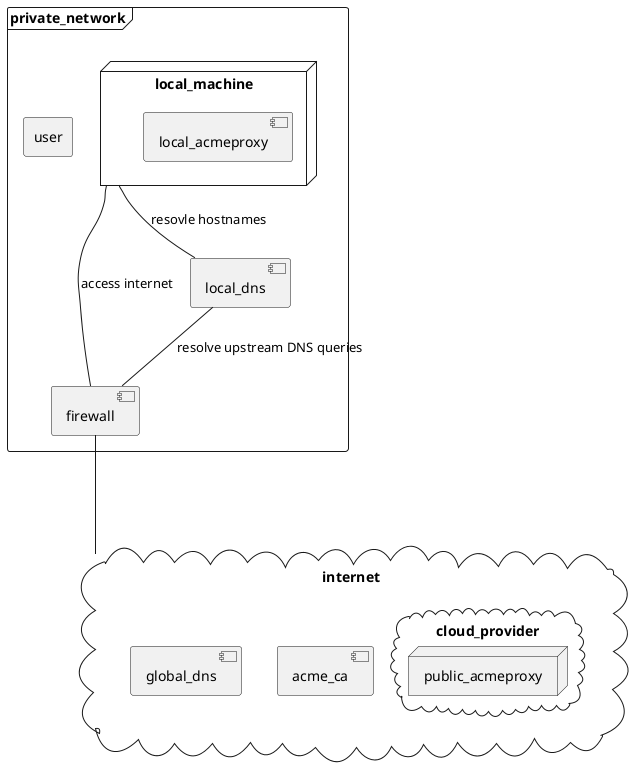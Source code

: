 @startuml

cloud internet {
    component acme_ca
    component global_dns
    cloud cloud_provider {
        node public_acmeproxy
    }
}

frame private_network {
    component firewall
    component local_dns
    node local_machine  {
        component local_acmeproxy
    }
    agent user
}

local_machine -- local_dns: resovle hostnames
local_machine -- firewall: access internet
local_dns -- firewall: resolve upstream DNS queries
firewall --- internet

@enduml
